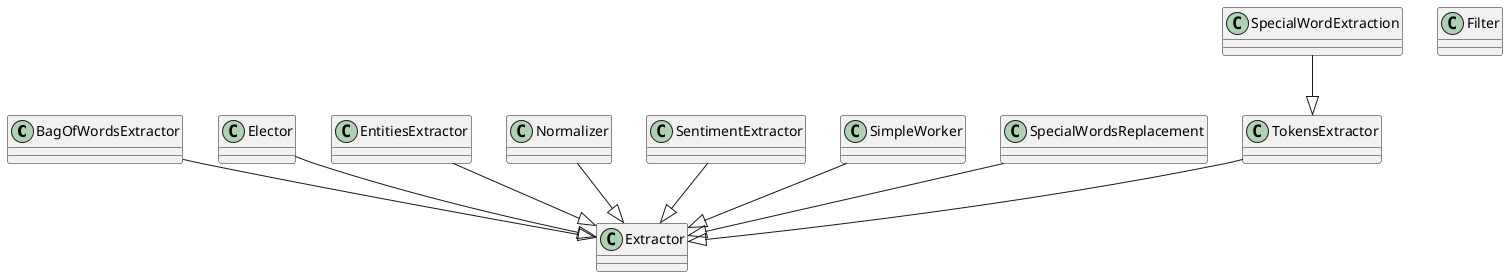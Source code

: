 @startuml classes_src
set namespaceSeparator none
class "BagOfWordsExtractor" as src.svuchatbot_preprocess.bag_of_words_extractor.BagOfWordsExtractor {
}
class "Elector" as src.svuchatbot_preprocess.cleand_tokens_extractor.Elector {
}
class "EntitiesExtractor" as src.svuchatbot_preprocess.entities_extractor.EntitiesExtractor {
}
class "Extractor" as src.svuchatbot_preprocess.extractor.Extractor {
}
class "Filter" as src.svuchatbot_preprocess.filter.Filter {
}
class "Normalizer" as src.svuchatbot_preprocess.orthographic_normalization.Normalizer {
}
class "SentimentExtractor" as src.svuchatbot_preprocess.sentiment_extractor.SentimentExtractor {
}
class "SimpleWorker" as src.svuchatbot_preprocess.simple_worker.SimpleWorker {
}
class "SpecialWordExtraction" as src.svuchatbot_preprocess.special_words_extractor.SpecialWordExtraction {
}
class "SpecialWordsReplacement" as src.svuchatbot_preprocess.special_words_replacment.SpecialWordsReplacement {
}
class "TokensExtractor" as src.svuchatbot_preprocess.tokens_extractor.TokensExtractor {
}
src.svuchatbot_preprocess.bag_of_words_extractor.BagOfWordsExtractor --|> src.svuchatbot_preprocess.extractor.Extractor
src.svuchatbot_preprocess.cleand_tokens_extractor.Elector --|> src.svuchatbot_preprocess.extractor.Extractor
src.svuchatbot_preprocess.entities_extractor.EntitiesExtractor --|> src.svuchatbot_preprocess.extractor.Extractor
src.svuchatbot_preprocess.orthographic_normalization.Normalizer --|> src.svuchatbot_preprocess.extractor.Extractor
src.svuchatbot_preprocess.sentiment_extractor.SentimentExtractor --|> src.svuchatbot_preprocess.extractor.Extractor
src.svuchatbot_preprocess.simple_worker.SimpleWorker --|> src.svuchatbot_preprocess.extractor.Extractor
src.svuchatbot_preprocess.special_words_extractor.SpecialWordExtraction --|> src.svuchatbot_preprocess.tokens_extractor.TokensExtractor
src.svuchatbot_preprocess.special_words_replacment.SpecialWordsReplacement --|> src.svuchatbot_preprocess.extractor.Extractor
src.svuchatbot_preprocess.tokens_extractor.TokensExtractor --|> src.svuchatbot_preprocess.extractor.Extractor
@enduml
